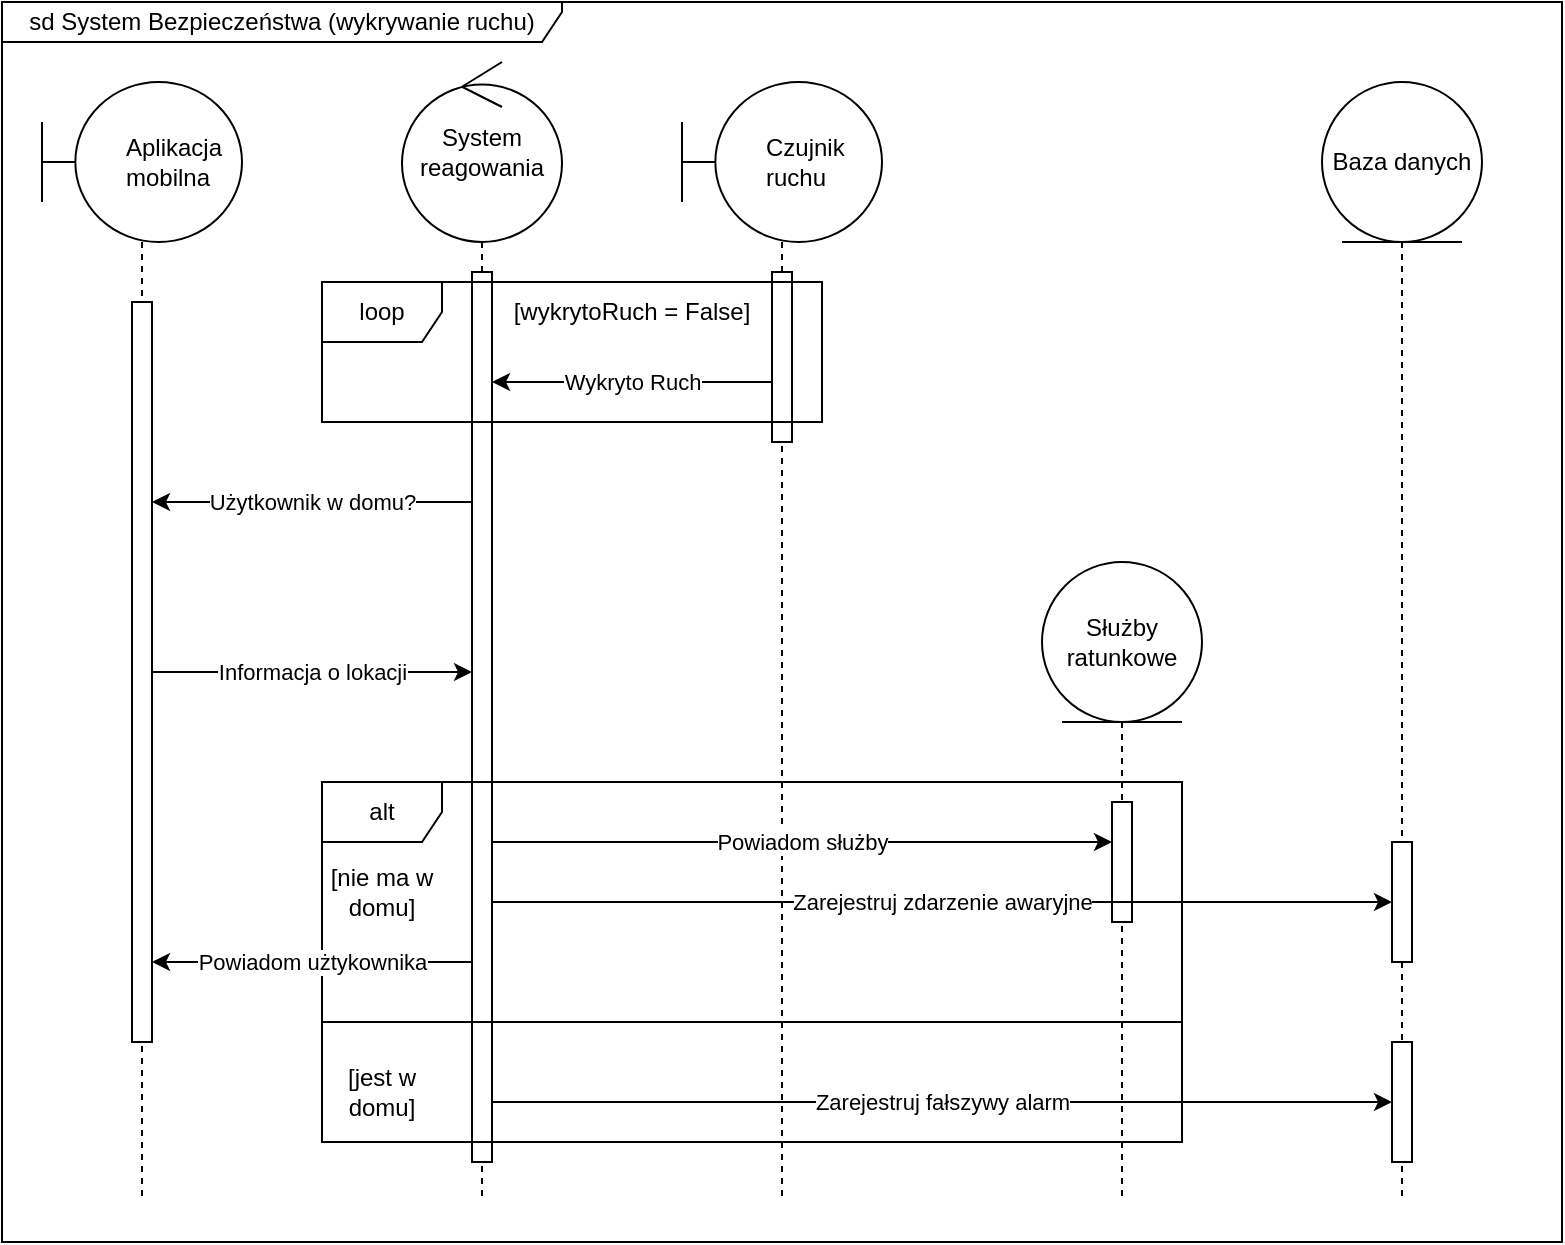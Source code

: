 <mxfile version="27.0.3">
  <diagram name="Strona-1" id="EDZXKJsPl1NA070mS1Qs">
    <mxGraphModel dx="2058" dy="1146" grid="1" gridSize="10" guides="1" tooltips="1" connect="1" arrows="1" fold="1" page="1" pageScale="1" pageWidth="827" pageHeight="1169" math="0" shadow="0">
      <root>
        <mxCell id="0" />
        <mxCell id="1" parent="0" />
        <mxCell id="9sJ1elhZ4OUm8Hbvwxz0-4" value="sd System Bezpieczeństwa (wykrywanie ruchu)" style="shape=umlFrame;whiteSpace=wrap;html=1;pointerEvents=0;width=280;height=20;" vertex="1" parent="1">
          <mxGeometry x="40" y="40" width="780" height="620" as="geometry" />
        </mxCell>
        <mxCell id="9sJ1elhZ4OUm8Hbvwxz0-6" value="&lt;blockquote style=&quot;margin: 0 0 0 40px; border: none; padding: 0px;&quot;&gt;&lt;div style=&quot;&quot;&gt;&lt;span style=&quot;background-color: transparent; color: light-dark(rgb(0, 0, 0), rgb(255, 255, 255));&quot;&gt;&lt;font&gt;Aplikacja&amp;nbsp;&lt;/font&gt;&lt;/span&gt;&lt;/div&gt;&lt;/blockquote&gt;&lt;blockquote style=&quot;margin: 0 0 0 40px; border: none; padding: 0px;&quot;&gt;&lt;div style=&quot;&quot;&gt;&lt;font&gt;mobilna&lt;/font&gt;&lt;/div&gt;&lt;/blockquote&gt;" style="shape=umlLifeline;perimeter=lifelinePerimeter;whiteSpace=wrap;html=1;container=1;dropTarget=0;collapsible=0;recursiveResize=0;outlineConnect=0;portConstraint=eastwest;newEdgeStyle={&quot;curved&quot;:0,&quot;rounded&quot;:0};participant=umlBoundary;size=80;align=left;" vertex="1" parent="1">
          <mxGeometry x="60" y="80" width="100" height="560" as="geometry" />
        </mxCell>
        <mxCell id="9sJ1elhZ4OUm8Hbvwxz0-13" value="" style="html=1;points=[[0,0,0,0,5],[0,1,0,0,-5],[1,0,0,0,5],[1,1,0,0,-5]];perimeter=orthogonalPerimeter;outlineConnect=0;targetShapes=umlLifeline;portConstraint=eastwest;newEdgeStyle={&quot;curved&quot;:0,&quot;rounded&quot;:0};" vertex="1" parent="9sJ1elhZ4OUm8Hbvwxz0-6">
          <mxGeometry x="45" y="110" width="10" height="370" as="geometry" />
        </mxCell>
        <mxCell id="9sJ1elhZ4OUm8Hbvwxz0-7" value="Służby&lt;div&gt;ratunkowe&lt;/div&gt;" style="shape=umlLifeline;perimeter=lifelinePerimeter;whiteSpace=wrap;html=1;container=1;dropTarget=0;collapsible=0;recursiveResize=0;outlineConnect=0;portConstraint=eastwest;newEdgeStyle={&quot;curved&quot;:0,&quot;rounded&quot;:0};participant=umlEntity;size=80;" vertex="1" parent="1">
          <mxGeometry x="560" y="320" width="80" height="320" as="geometry" />
        </mxCell>
        <mxCell id="9sJ1elhZ4OUm8Hbvwxz0-17" value="" style="html=1;points=[[0,0,0,0,5],[0,1,0,0,-5],[1,0,0,0,5],[1,1,0,0,-5]];perimeter=orthogonalPerimeter;outlineConnect=0;targetShapes=umlLifeline;portConstraint=eastwest;newEdgeStyle={&quot;curved&quot;:0,&quot;rounded&quot;:0};" vertex="1" parent="9sJ1elhZ4OUm8Hbvwxz0-7">
          <mxGeometry x="35" y="120" width="10" height="60" as="geometry" />
        </mxCell>
        <mxCell id="9sJ1elhZ4OUm8Hbvwxz0-8" value="System reagowania" style="shape=umlLifeline;perimeter=lifelinePerimeter;whiteSpace=wrap;html=1;container=1;dropTarget=0;collapsible=0;recursiveResize=0;outlineConnect=0;portConstraint=eastwest;newEdgeStyle={&quot;curved&quot;:0,&quot;rounded&quot;:0};participant=umlControl;size=90;" vertex="1" parent="1">
          <mxGeometry x="240" y="70" width="80" height="570" as="geometry" />
        </mxCell>
        <mxCell id="9sJ1elhZ4OUm8Hbvwxz0-11" value="" style="html=1;points=[[0,0,0,0,5],[0,1,0,0,-5],[1,0,0,0,5],[1,1,0,0,-5]];perimeter=orthogonalPerimeter;outlineConnect=0;targetShapes=umlLifeline;portConstraint=eastwest;newEdgeStyle={&quot;curved&quot;:0,&quot;rounded&quot;:0};" vertex="1" parent="9sJ1elhZ4OUm8Hbvwxz0-8">
          <mxGeometry x="35" y="105" width="10" height="445" as="geometry" />
        </mxCell>
        <mxCell id="9sJ1elhZ4OUm8Hbvwxz0-9" value="&lt;blockquote style=&quot;margin: 0 0 0 40px; border: none; padding: 0px;&quot;&gt;&lt;div style=&quot;&quot;&gt;Czujnik&lt;/div&gt;&lt;div style=&quot;&quot;&gt;ruchu&lt;/div&gt;&lt;/blockquote&gt;" style="shape=umlLifeline;perimeter=lifelinePerimeter;whiteSpace=wrap;html=1;container=1;dropTarget=0;collapsible=0;recursiveResize=0;outlineConnect=0;portConstraint=eastwest;newEdgeStyle={&quot;curved&quot;:0,&quot;rounded&quot;:0};participant=umlBoundary;size=80;align=left;" vertex="1" parent="1">
          <mxGeometry x="380" y="80" width="100" height="560" as="geometry" />
        </mxCell>
        <mxCell id="9sJ1elhZ4OUm8Hbvwxz0-5" value="" style="html=1;points=[[0,0,0,0,5],[0,1,0,0,-5],[1,0,0,0,5],[1,1,0,0,-5]];perimeter=orthogonalPerimeter;outlineConnect=0;targetShapes=umlLifeline;portConstraint=eastwest;newEdgeStyle={&quot;curved&quot;:0,&quot;rounded&quot;:0};" vertex="1" parent="9sJ1elhZ4OUm8Hbvwxz0-9">
          <mxGeometry x="45" y="95" width="10" height="85" as="geometry" />
        </mxCell>
        <mxCell id="9sJ1elhZ4OUm8Hbvwxz0-10" value="loop" style="shape=umlFrame;whiteSpace=wrap;html=1;pointerEvents=0;" vertex="1" parent="1">
          <mxGeometry x="200" y="180" width="250" height="70" as="geometry" />
        </mxCell>
        <mxCell id="9sJ1elhZ4OUm8Hbvwxz0-12" value="Wykryto Ruch" style="endArrow=classic;html=1;rounded=0;" edge="1" parent="1" source="9sJ1elhZ4OUm8Hbvwxz0-5" target="9sJ1elhZ4OUm8Hbvwxz0-11">
          <mxGeometry width="50" height="50" relative="1" as="geometry">
            <mxPoint x="420" y="220" as="sourcePoint" />
            <mxPoint x="330" y="220" as="targetPoint" />
            <Array as="points">
              <mxPoint x="340" y="230" />
            </Array>
          </mxGeometry>
        </mxCell>
        <mxCell id="9sJ1elhZ4OUm8Hbvwxz0-15" value="Użytkownik w domu?" style="endArrow=classic;html=1;rounded=0;" edge="1" parent="1" source="9sJ1elhZ4OUm8Hbvwxz0-11" target="9sJ1elhZ4OUm8Hbvwxz0-13">
          <mxGeometry x="0.003" width="50" height="50" relative="1" as="geometry">
            <mxPoint x="280" y="250" as="sourcePoint" />
            <mxPoint x="140" y="250" as="targetPoint" />
            <Array as="points">
              <mxPoint x="200" y="290" />
            </Array>
            <mxPoint as="offset" />
          </mxGeometry>
        </mxCell>
        <mxCell id="9sJ1elhZ4OUm8Hbvwxz0-16" value="Informacja o lokacji" style="endArrow=classic;html=1;rounded=0;" edge="1" parent="1" source="9sJ1elhZ4OUm8Hbvwxz0-13" target="9sJ1elhZ4OUm8Hbvwxz0-11">
          <mxGeometry width="50" height="50" relative="1" as="geometry">
            <mxPoint x="160" y="400" as="sourcePoint" />
            <mxPoint x="210" y="350" as="targetPoint" />
          </mxGeometry>
        </mxCell>
        <mxCell id="9sJ1elhZ4OUm8Hbvwxz0-18" value="alt" style="shape=umlFrame;whiteSpace=wrap;html=1;pointerEvents=0;" vertex="1" parent="1">
          <mxGeometry x="200" y="430" width="430" height="120" as="geometry" />
        </mxCell>
        <mxCell id="9sJ1elhZ4OUm8Hbvwxz0-19" value="" style="rounded=0;whiteSpace=wrap;html=1;fillColor=none;" vertex="1" parent="1">
          <mxGeometry x="200" y="550" width="430" height="60" as="geometry" />
        </mxCell>
        <mxCell id="9sJ1elhZ4OUm8Hbvwxz0-21" value="Powiadom służby" style="endArrow=classic;html=1;rounded=0;" edge="1" parent="1" source="9sJ1elhZ4OUm8Hbvwxz0-11" target="9sJ1elhZ4OUm8Hbvwxz0-17">
          <mxGeometry width="50" height="50" relative="1" as="geometry">
            <mxPoint x="290" y="469.5" as="sourcePoint" />
            <mxPoint x="450" y="469.5" as="targetPoint" />
            <Array as="points">
              <mxPoint x="420" y="460" />
            </Array>
          </mxGeometry>
        </mxCell>
        <mxCell id="9sJ1elhZ4OUm8Hbvwxz0-22" value="[nie ma w domu]" style="text;html=1;align=center;verticalAlign=middle;whiteSpace=wrap;rounded=0;" vertex="1" parent="1">
          <mxGeometry x="200" y="470" width="60" height="30" as="geometry" />
        </mxCell>
        <mxCell id="9sJ1elhZ4OUm8Hbvwxz0-23" value="[jest w domu]" style="text;html=1;align=center;verticalAlign=middle;whiteSpace=wrap;rounded=0;" vertex="1" parent="1">
          <mxGeometry x="200" y="570" width="60" height="30" as="geometry" />
        </mxCell>
        <mxCell id="9sJ1elhZ4OUm8Hbvwxz0-26" value="Zarejestruj zdarzenie awaryjne" style="endArrow=classic;html=1;rounded=0;" edge="1" parent="1" source="9sJ1elhZ4OUm8Hbvwxz0-11" target="9sJ1elhZ4OUm8Hbvwxz0-29">
          <mxGeometry width="50" height="50" relative="1" as="geometry">
            <mxPoint x="320" y="540" as="sourcePoint" />
            <mxPoint x="675" y="490" as="targetPoint" />
            <Array as="points">
              <mxPoint x="480" y="490" />
            </Array>
          </mxGeometry>
        </mxCell>
        <mxCell id="9sJ1elhZ4OUm8Hbvwxz0-27" value="Powiadom użtykownika" style="endArrow=classic;html=1;rounded=0;" edge="1" parent="1" source="9sJ1elhZ4OUm8Hbvwxz0-11" target="9sJ1elhZ4OUm8Hbvwxz0-13">
          <mxGeometry width="50" height="50" relative="1" as="geometry">
            <mxPoint x="140" y="550" as="sourcePoint" />
            <mxPoint x="190" y="500" as="targetPoint" />
            <Array as="points">
              <mxPoint x="190" y="520" />
            </Array>
          </mxGeometry>
        </mxCell>
        <mxCell id="9sJ1elhZ4OUm8Hbvwxz0-28" value="Baza danych" style="shape=umlLifeline;perimeter=lifelinePerimeter;whiteSpace=wrap;html=1;container=1;dropTarget=0;collapsible=0;recursiveResize=0;outlineConnect=0;portConstraint=eastwest;newEdgeStyle={&quot;curved&quot;:0,&quot;rounded&quot;:0};participant=umlEntity;size=80;" vertex="1" parent="1">
          <mxGeometry x="700" y="80" width="80" height="560" as="geometry" />
        </mxCell>
        <mxCell id="9sJ1elhZ4OUm8Hbvwxz0-29" value="" style="html=1;points=[[0,0,0,0,5],[0,1,0,0,-5],[1,0,0,0,5],[1,1,0,0,-5]];perimeter=orthogonalPerimeter;outlineConnect=0;targetShapes=umlLifeline;portConstraint=eastwest;newEdgeStyle={&quot;curved&quot;:0,&quot;rounded&quot;:0};" vertex="1" parent="9sJ1elhZ4OUm8Hbvwxz0-28">
          <mxGeometry x="35" y="380" width="10" height="60" as="geometry" />
        </mxCell>
        <mxCell id="9sJ1elhZ4OUm8Hbvwxz0-34" value="" style="html=1;points=[[0,0,0,0,5],[0,1,0,0,-5],[1,0,0,0,5],[1,1,0,0,-5]];perimeter=orthogonalPerimeter;outlineConnect=0;targetShapes=umlLifeline;portConstraint=eastwest;newEdgeStyle={&quot;curved&quot;:0,&quot;rounded&quot;:0};" vertex="1" parent="9sJ1elhZ4OUm8Hbvwxz0-28">
          <mxGeometry x="35" y="480" width="10" height="60" as="geometry" />
        </mxCell>
        <mxCell id="9sJ1elhZ4OUm8Hbvwxz0-32" value="[wykrytoRuch = False]" style="text;html=1;align=center;verticalAlign=middle;whiteSpace=wrap;rounded=0;" vertex="1" parent="1">
          <mxGeometry x="290" y="180" width="130" height="30" as="geometry" />
        </mxCell>
        <mxCell id="9sJ1elhZ4OUm8Hbvwxz0-33" value="Zarejestruj fałszywy alarm" style="endArrow=classic;html=1;rounded=0;" edge="1" parent="1" source="9sJ1elhZ4OUm8Hbvwxz0-11" target="9sJ1elhZ4OUm8Hbvwxz0-34">
          <mxGeometry width="50" height="50" relative="1" as="geometry">
            <mxPoint x="350" y="600" as="sourcePoint" />
            <mxPoint x="750" y="590" as="targetPoint" />
            <Array as="points">
              <mxPoint x="475" y="590" />
            </Array>
          </mxGeometry>
        </mxCell>
      </root>
    </mxGraphModel>
  </diagram>
</mxfile>
